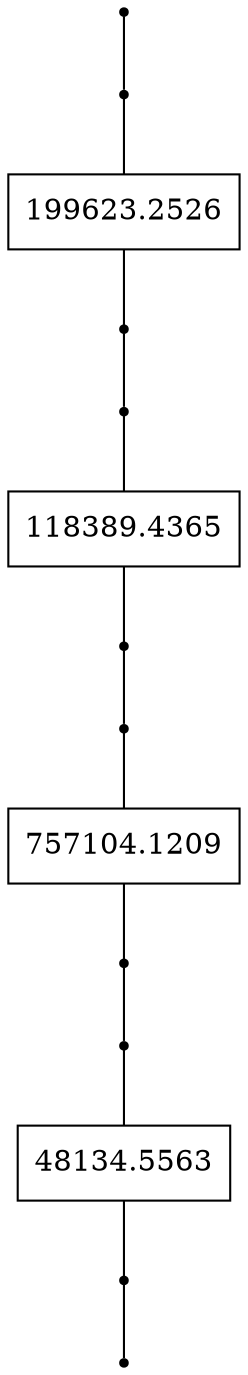 graph {
start_832279283 [shape = point]
end_832279283 [shape = point]
start_265119009 [shape = point;]
end_265119009 [shape = point;]
265119009 [shape = record; label = 199623.2526]
start_265119009 -- 265119009
265119009 -- end_265119009
start_668210649 [shape = point;]
end_668210649 [shape = point;]
668210649 [shape = record; label = 118389.4365]
start_668210649 -- 668210649
668210649 -- end_668210649
start_1545087375 [shape = point;]
end_1545087375 [shape = point;]
1545087375 [shape = record; label = 757104.1209]
start_1545087375 -- 1545087375
1545087375 -- end_1545087375
start_838411509 [shape = point;]
end_838411509 [shape = point;]
838411509 [shape = record; label = 48134.5563]
start_838411509 -- 838411509
838411509 -- end_838411509
start_832279283 -- start_265119009
end_265119009 -- start_668210649
end_668210649 -- start_1545087375
end_1545087375 -- start_838411509
end_838411509 -- end_832279283

}
